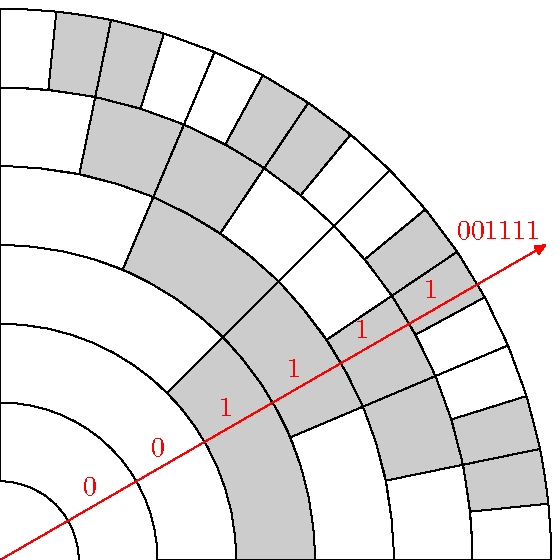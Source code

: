 % Tom Harke

def arc(expr i, o, lo, hi, col) :=
   path c, p;
   c := (0,1cm){left}..(-1cm,0){down}..(0,-1cm){right}..(1cm,0){up}..cycle;
   p :=         subpath (lo,hi) of c scaled (i)
      --reverse subpath (lo,hi) of c scaled (o)
      --cycle
      ;
   fill p withcolor col;
   draw p;
enddef;

def clockface(expr radius, ang, col)(suffix p)(text bits) :=
   transform T;
   pair tip;
   path tick;
   string out;
   T := identity rotated ang scaled 1cm;

   tip := (0,radius) transformed T;
   drawarrow (0,0)--tip withcolor col;

   def bit(expr val, pos) :=
      label.p(val, (0,pos) transformed T) withcolor col;
   enddef;

   d := 0.5;
   out := "";
   for b := bits:
      out := out & decimal b;
      d := d+1;
      bit(decimal b, d);
   endfor;

   label.p(out, (0,radius) transformed T) withcolor col;
enddef;

def gray(expr n, rad, lo, hi) :=
   % This effectively renders the recurrence
   %  gray(0) = []
   %  gray(S n) = 0:gray(n) ++ 1:reverse(gray(n))
   %
   % Currently the interface is a bit wonky:
   %   - lo, hi are expected to be in the range [0,4]
   %     (why 4? probably the length of the circle defined in 'arc')
   %   - to get the desired effect have hi<lo
   if n>0:
      arc(rad, rad+1, lo, .5[lo,hi], white);
      gray(n-1,rad+1,lo,.5[lo,hi]);

      arc(rad, rad+1, hi, .5[lo,hi], 0.2[white,black]);
      gray(n-1,rad+1,hi, .5[lo,hi]);
   fi;
enddef;

beginfig(0);
gray(6,1)(4,0);
clockface(8, -60, red)(ulft)(0,0,1,1,1,1);
clockface(8,-128,blue)(urt) (0,1,1,1,0,1);
endfig;

end;
